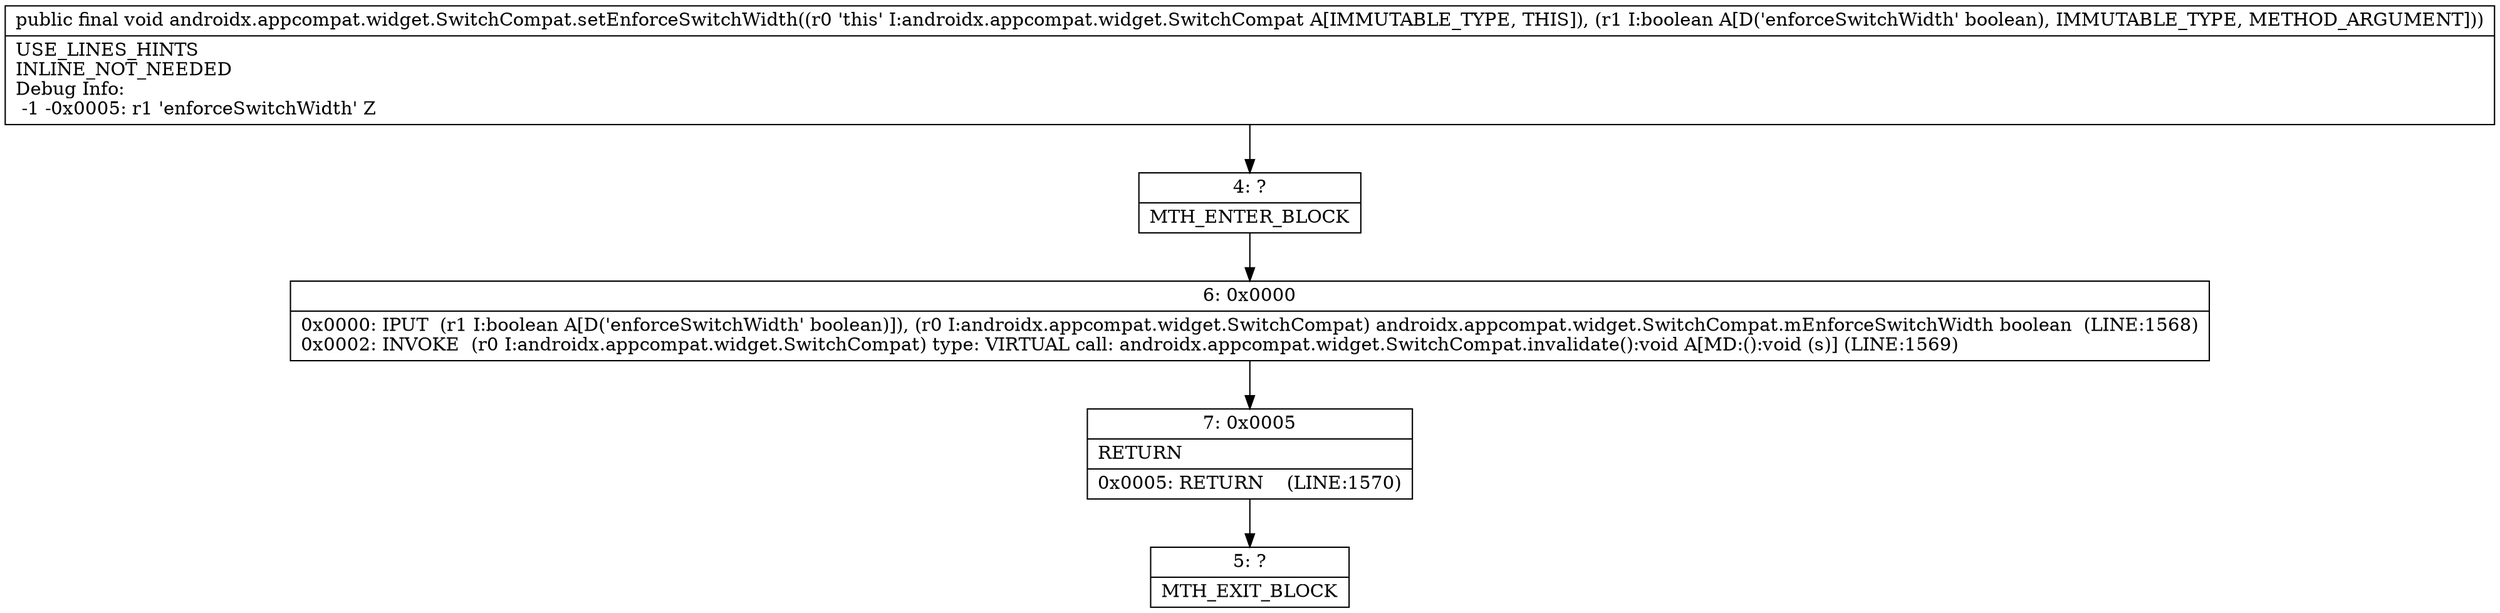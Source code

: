 digraph "CFG forandroidx.appcompat.widget.SwitchCompat.setEnforceSwitchWidth(Z)V" {
Node_4 [shape=record,label="{4\:\ ?|MTH_ENTER_BLOCK\l}"];
Node_6 [shape=record,label="{6\:\ 0x0000|0x0000: IPUT  (r1 I:boolean A[D('enforceSwitchWidth' boolean)]), (r0 I:androidx.appcompat.widget.SwitchCompat) androidx.appcompat.widget.SwitchCompat.mEnforceSwitchWidth boolean  (LINE:1568)\l0x0002: INVOKE  (r0 I:androidx.appcompat.widget.SwitchCompat) type: VIRTUAL call: androidx.appcompat.widget.SwitchCompat.invalidate():void A[MD:():void (s)] (LINE:1569)\l}"];
Node_7 [shape=record,label="{7\:\ 0x0005|RETURN\l|0x0005: RETURN    (LINE:1570)\l}"];
Node_5 [shape=record,label="{5\:\ ?|MTH_EXIT_BLOCK\l}"];
MethodNode[shape=record,label="{public final void androidx.appcompat.widget.SwitchCompat.setEnforceSwitchWidth((r0 'this' I:androidx.appcompat.widget.SwitchCompat A[IMMUTABLE_TYPE, THIS]), (r1 I:boolean A[D('enforceSwitchWidth' boolean), IMMUTABLE_TYPE, METHOD_ARGUMENT]))  | USE_LINES_HINTS\lINLINE_NOT_NEEDED\lDebug Info:\l  \-1 \-0x0005: r1 'enforceSwitchWidth' Z\l}"];
MethodNode -> Node_4;Node_4 -> Node_6;
Node_6 -> Node_7;
Node_7 -> Node_5;
}

